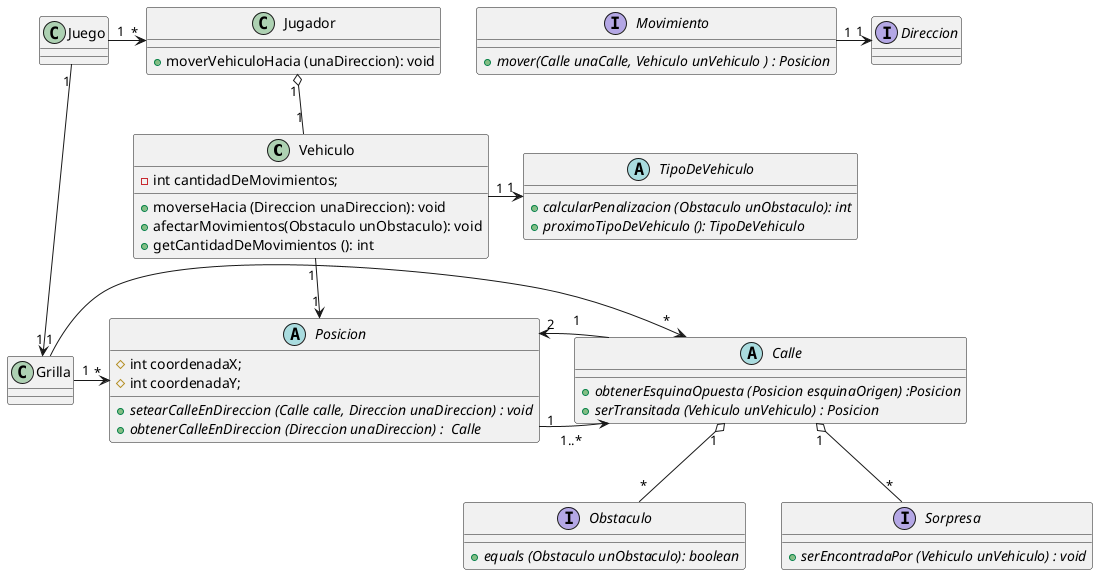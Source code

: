 @startuml
'Una moto atraviesa la grilla sin obstáculos y la cantidad de movimientos es X
class Vehiculo {
   ' - Posicion posicion;
   ' - TipoDeVehiculo unTipoDeVehiculo;
    - int cantidadDeMovimientos;
    +  moverseHacia (Direccion unaDireccion): void
    + afectarMovimientos(Obstaculo unObstaculo): void
    + getCantidadDeMovimientos (): int
}
'Vehiculo"1" ..>  "1" Obstaculo

class Jugador {
    + moverVehiculoHacia (unaDireccion): void
}

'class PuntajesAltos{
'-ListaDeJugadores
'}

class Grilla

Abstract class Calle{
    '# Posicion esquinaDeUnLado
    '# Posicion esquinaDelotroLado
    + {abstract} obtenerEsquinaOpuesta (Posicion esquinaOrigen) :Posicion
    + {abstract} serTransitada (Vehiculo unVehiculo) : Posicion
}
'Calle "1" ..>  "1" Vehiculo

interface Movimiento {
+ {abstract} mover(Calle unaCalle, Vehiculo unVehiculo ) : Posicion
}

abstract class Posicion {
    # int coordenadaX;
    # int coordenadaY;
  '  # ArrayList Calle unasCalles
    + {abstract} setearCalleEnDireccion (Calle calle, Direccion unaDireccion) : void
    + {abstract} obtenerCalleEnDireccion (Direccion unaDireccion) :  Calle
}
Posicion "1" -> "1..*" Calle
'Posicion "1" ..>  "1" Direccion


abstract class TipoDeVehiculo {
    + {abstract} calcularPenalizacion (Obstaculo unObstaculo): int
    + {abstract} proximoTipoDeVehiculo (): TipoDeVehiculo
}
'TipoDeVehiculo"1" ..>  "1" Obstaculo

interface Direccion

interface Obstaculo {
   + {abstract} equals (Obstaculo unObstaculo): boolean
 }

class Juego
Juego "1" -> "*" Jugador
'Juego "1" *-- "*" PuntajesAltos



interface Sorpresa{
 + {abstract} serEncontradaPor (Vehiculo unVehiculo) : void
}

Calle "1" -r-> "2" Posicion


Calle "1" o-- "*" Sorpresa
Calle "1" o-- "*" Obstaculo
Vehiculo "1" --> "1" Posicion
Grilla  "1" -> "*" Posicion
Grilla  "1" -> "*" Calle
Juego "1" -> "1" Grilla
Jugador "1" o-- "1" Vehiculo
'Vehiculo "1" ..>  "1" Movimiento
'Vehiculo "1" ..>  "1" Direccion
Movimiento "1" -> "1"Direccion
'Movimiento "1" ..> "1"Calle
Vehiculo "1" -> "1"TipoDeVehiculo
'Sorpresa "1" ..> "1"Vehiculo




@endu
--------------------------------------------------
@startuml
'https://plantuml.com/sequence-diagram

autonumber

":TestCase" -> ":Vehiculo": MoverHacia(derecha: DirDerecha)
":Vehiculo" -> "derecha:DirDerecha":

@enduml
qqv-duno-sdf